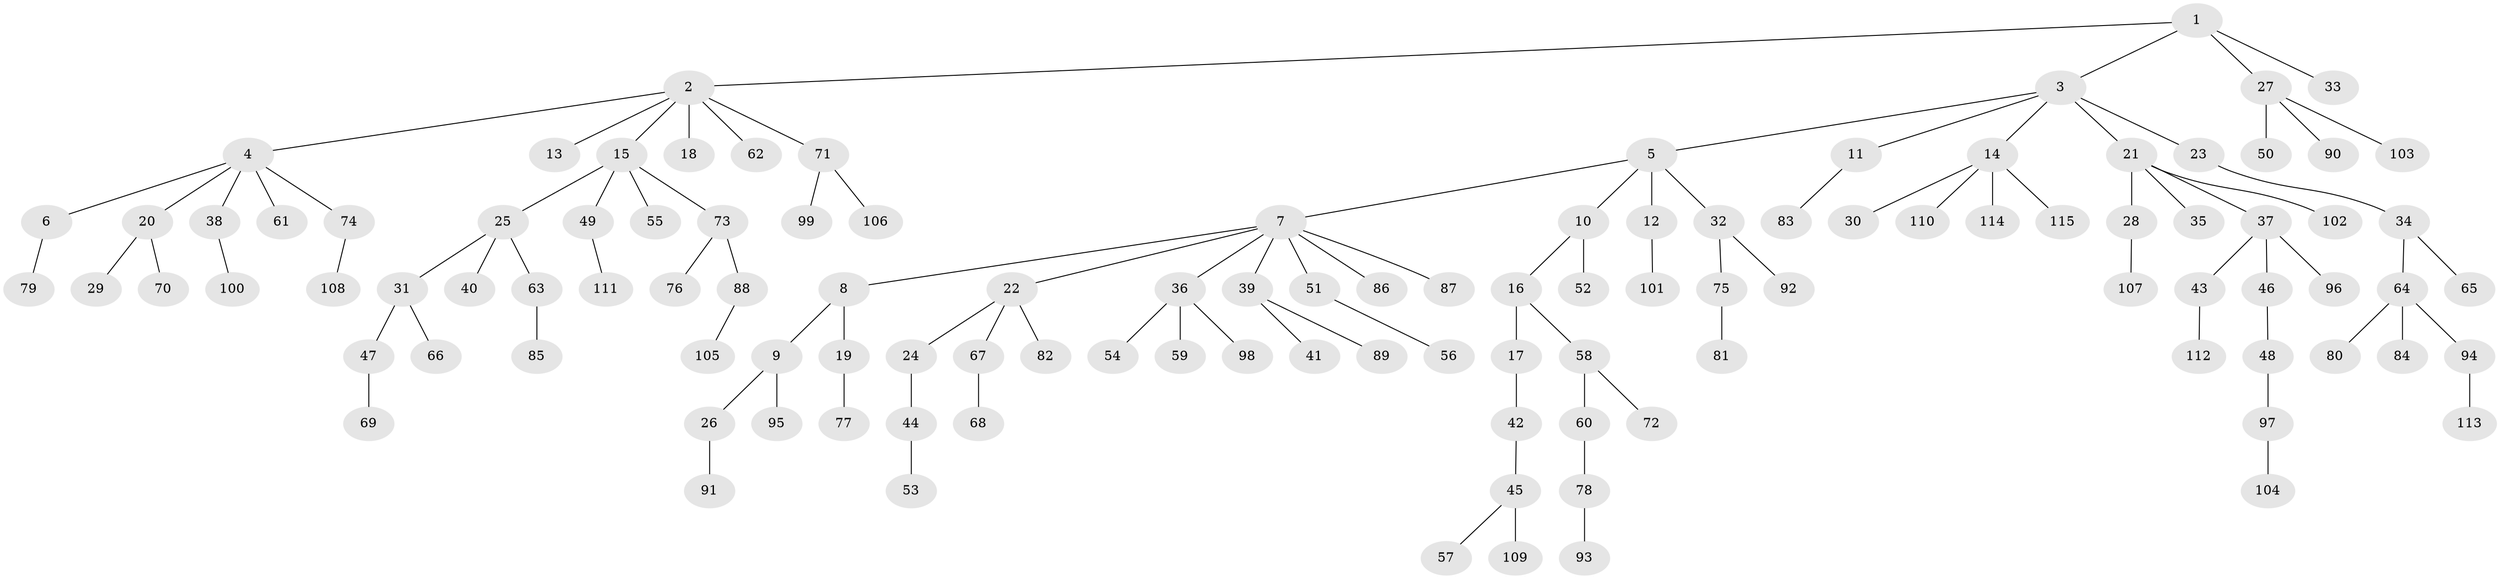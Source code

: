 // coarse degree distribution, {1: 0.9347826086956522, 43: 0.021739130434782608, 2: 0.043478260869565216}
// Generated by graph-tools (version 1.1) at 2025/56/03/04/25 21:56:34]
// undirected, 115 vertices, 114 edges
graph export_dot {
graph [start="1"]
  node [color=gray90,style=filled];
  1;
  2;
  3;
  4;
  5;
  6;
  7;
  8;
  9;
  10;
  11;
  12;
  13;
  14;
  15;
  16;
  17;
  18;
  19;
  20;
  21;
  22;
  23;
  24;
  25;
  26;
  27;
  28;
  29;
  30;
  31;
  32;
  33;
  34;
  35;
  36;
  37;
  38;
  39;
  40;
  41;
  42;
  43;
  44;
  45;
  46;
  47;
  48;
  49;
  50;
  51;
  52;
  53;
  54;
  55;
  56;
  57;
  58;
  59;
  60;
  61;
  62;
  63;
  64;
  65;
  66;
  67;
  68;
  69;
  70;
  71;
  72;
  73;
  74;
  75;
  76;
  77;
  78;
  79;
  80;
  81;
  82;
  83;
  84;
  85;
  86;
  87;
  88;
  89;
  90;
  91;
  92;
  93;
  94;
  95;
  96;
  97;
  98;
  99;
  100;
  101;
  102;
  103;
  104;
  105;
  106;
  107;
  108;
  109;
  110;
  111;
  112;
  113;
  114;
  115;
  1 -- 2;
  1 -- 3;
  1 -- 27;
  1 -- 33;
  2 -- 4;
  2 -- 13;
  2 -- 15;
  2 -- 18;
  2 -- 62;
  2 -- 71;
  3 -- 5;
  3 -- 11;
  3 -- 14;
  3 -- 21;
  3 -- 23;
  4 -- 6;
  4 -- 20;
  4 -- 38;
  4 -- 61;
  4 -- 74;
  5 -- 7;
  5 -- 10;
  5 -- 12;
  5 -- 32;
  6 -- 79;
  7 -- 8;
  7 -- 22;
  7 -- 36;
  7 -- 39;
  7 -- 51;
  7 -- 86;
  7 -- 87;
  8 -- 9;
  8 -- 19;
  9 -- 26;
  9 -- 95;
  10 -- 16;
  10 -- 52;
  11 -- 83;
  12 -- 101;
  14 -- 30;
  14 -- 110;
  14 -- 114;
  14 -- 115;
  15 -- 25;
  15 -- 49;
  15 -- 55;
  15 -- 73;
  16 -- 17;
  16 -- 58;
  17 -- 42;
  19 -- 77;
  20 -- 29;
  20 -- 70;
  21 -- 28;
  21 -- 35;
  21 -- 37;
  21 -- 102;
  22 -- 24;
  22 -- 67;
  22 -- 82;
  23 -- 34;
  24 -- 44;
  25 -- 31;
  25 -- 40;
  25 -- 63;
  26 -- 91;
  27 -- 50;
  27 -- 90;
  27 -- 103;
  28 -- 107;
  31 -- 47;
  31 -- 66;
  32 -- 75;
  32 -- 92;
  34 -- 64;
  34 -- 65;
  36 -- 54;
  36 -- 59;
  36 -- 98;
  37 -- 43;
  37 -- 46;
  37 -- 96;
  38 -- 100;
  39 -- 41;
  39 -- 89;
  42 -- 45;
  43 -- 112;
  44 -- 53;
  45 -- 57;
  45 -- 109;
  46 -- 48;
  47 -- 69;
  48 -- 97;
  49 -- 111;
  51 -- 56;
  58 -- 60;
  58 -- 72;
  60 -- 78;
  63 -- 85;
  64 -- 80;
  64 -- 84;
  64 -- 94;
  67 -- 68;
  71 -- 99;
  71 -- 106;
  73 -- 76;
  73 -- 88;
  74 -- 108;
  75 -- 81;
  78 -- 93;
  88 -- 105;
  94 -- 113;
  97 -- 104;
}
